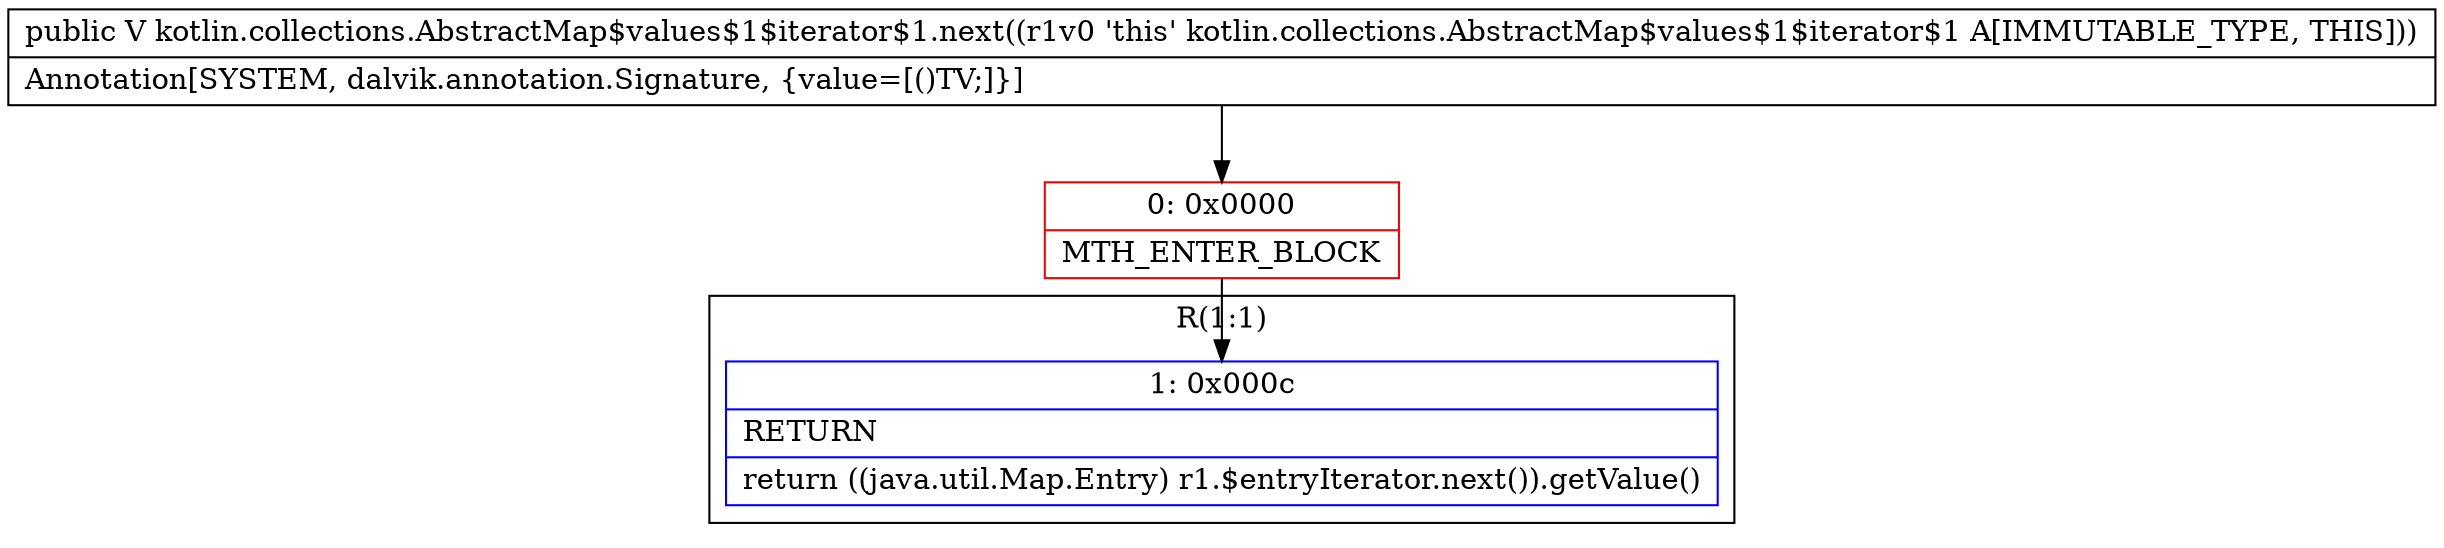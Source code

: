 digraph "CFG forkotlin.collections.AbstractMap$values$1$iterator$1.next()Ljava\/lang\/Object;" {
subgraph cluster_Region_1742519988 {
label = "R(1:1)";
node [shape=record,color=blue];
Node_1 [shape=record,label="{1\:\ 0x000c|RETURN\l|return ((java.util.Map.Entry) r1.$entryIterator.next()).getValue()\l}"];
}
Node_0 [shape=record,color=red,label="{0\:\ 0x0000|MTH_ENTER_BLOCK\l}"];
MethodNode[shape=record,label="{public V kotlin.collections.AbstractMap$values$1$iterator$1.next((r1v0 'this' kotlin.collections.AbstractMap$values$1$iterator$1 A[IMMUTABLE_TYPE, THIS]))  | Annotation[SYSTEM, dalvik.annotation.Signature, \{value=[()TV;]\}]\l}"];
MethodNode -> Node_0;
Node_0 -> Node_1;
}

